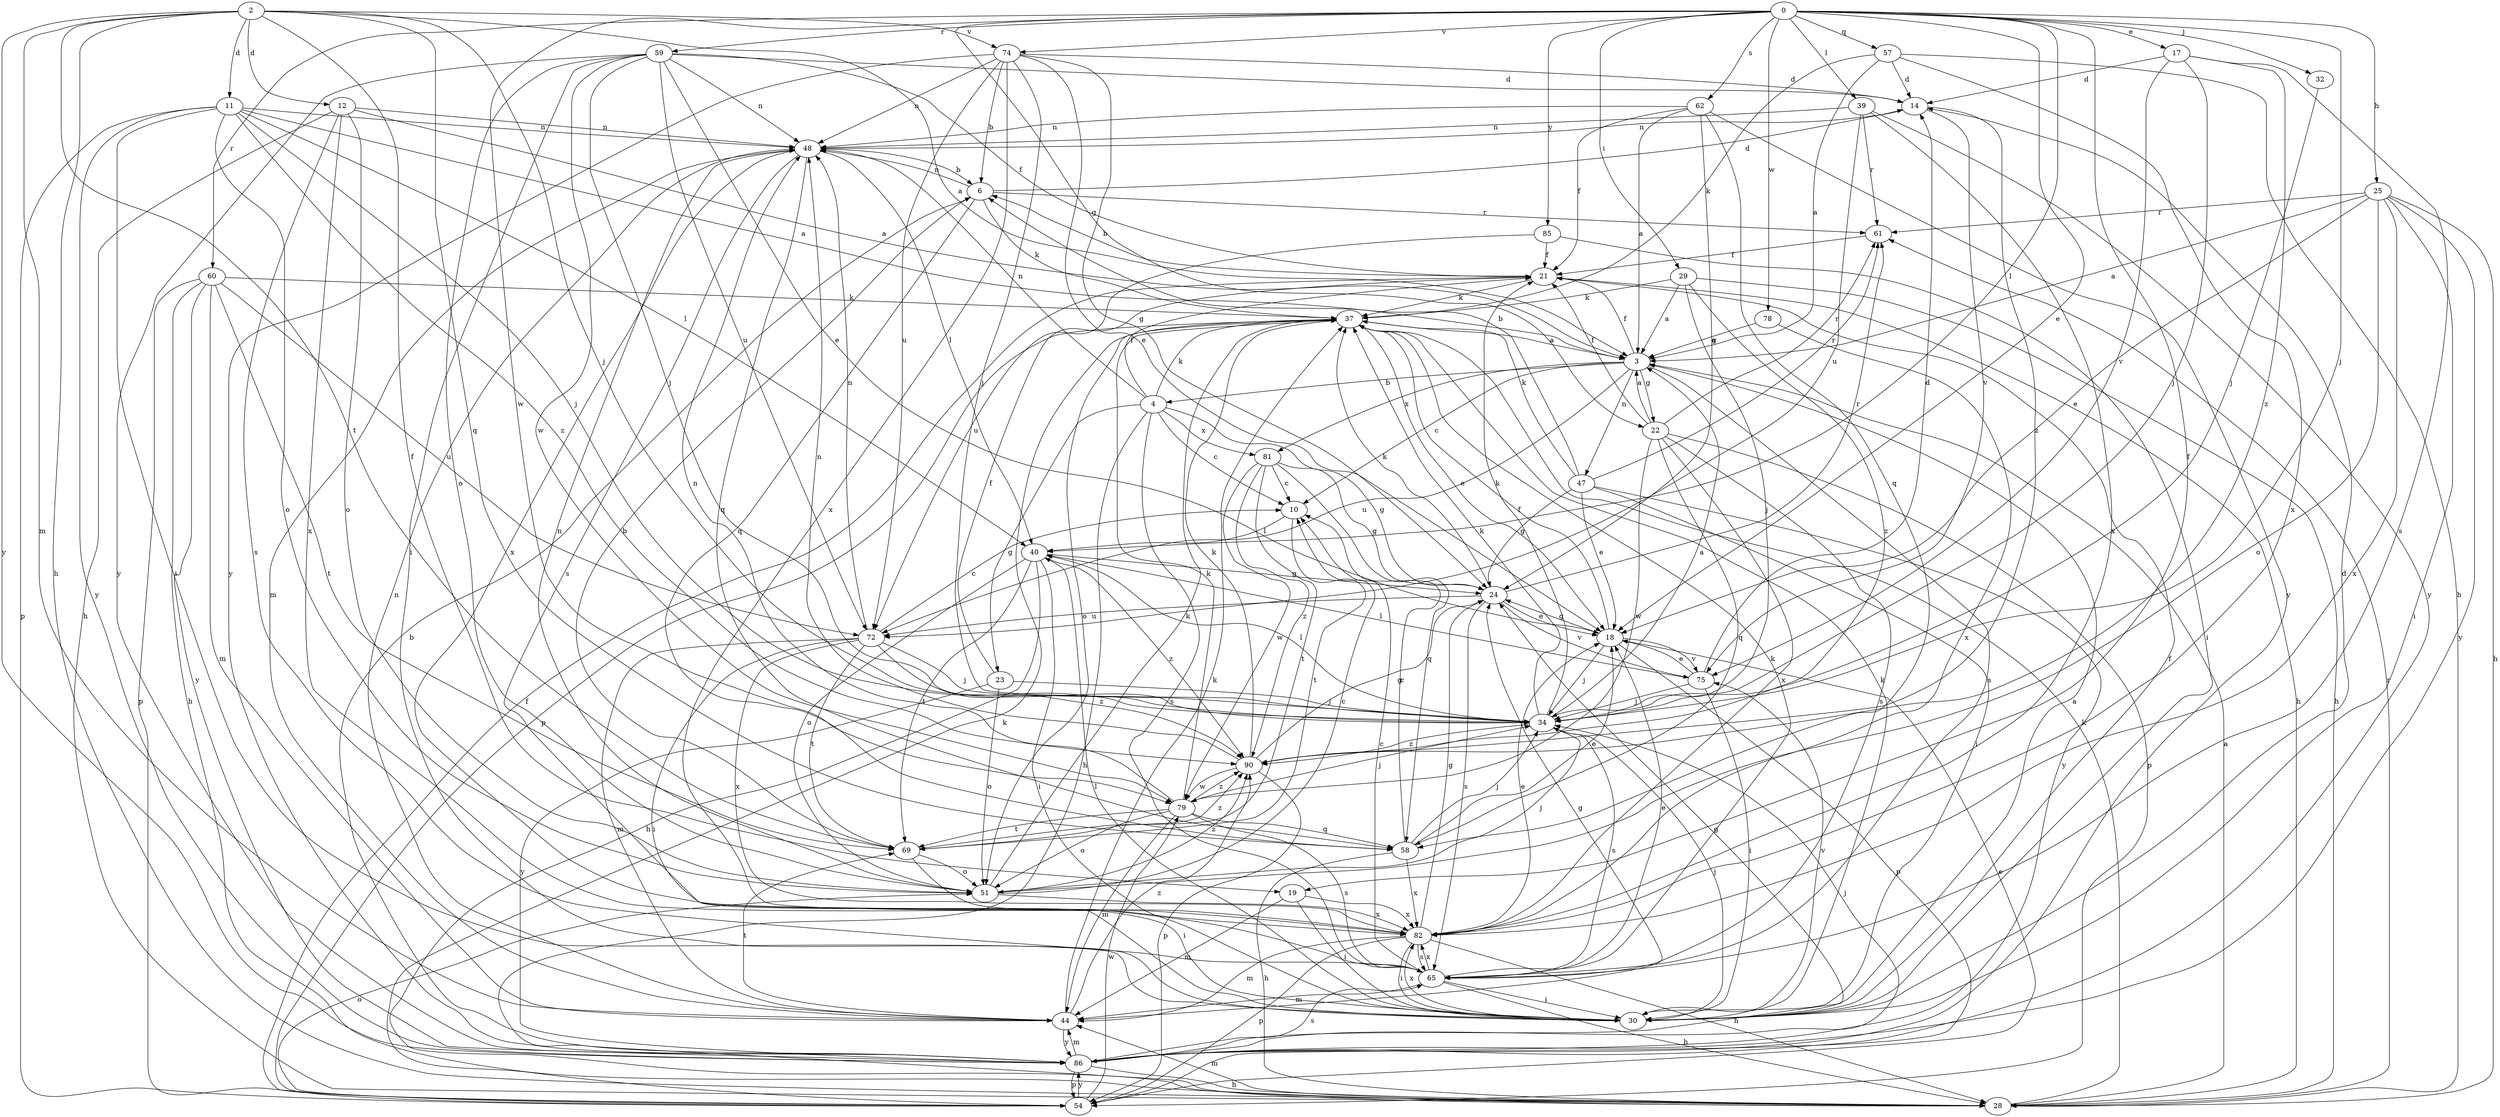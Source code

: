 strict digraph  {
0;
2;
3;
4;
6;
10;
11;
12;
14;
17;
18;
19;
21;
22;
23;
24;
25;
28;
29;
30;
32;
34;
37;
39;
40;
44;
47;
48;
51;
54;
57;
58;
59;
60;
61;
62;
65;
69;
72;
74;
75;
78;
79;
81;
82;
85;
86;
90;
0 -> 17  [label=e];
0 -> 18  [label=e];
0 -> 19  [label=f];
0 -> 22  [label=g];
0 -> 25  [label=h];
0 -> 29  [label=i];
0 -> 32  [label=j];
0 -> 34  [label=j];
0 -> 39  [label=l];
0 -> 40  [label=l];
0 -> 57  [label=q];
0 -> 59  [label=r];
0 -> 60  [label=r];
0 -> 62  [label=s];
0 -> 74  [label=v];
0 -> 78  [label=w];
0 -> 79  [label=w];
0 -> 85  [label=y];
2 -> 3  [label=a];
2 -> 11  [label=d];
2 -> 12  [label=d];
2 -> 19  [label=f];
2 -> 28  [label=h];
2 -> 34  [label=j];
2 -> 44  [label=m];
2 -> 58  [label=q];
2 -> 69  [label=t];
2 -> 74  [label=v];
2 -> 86  [label=y];
3 -> 4  [label=b];
3 -> 10  [label=c];
3 -> 21  [label=f];
3 -> 22  [label=g];
3 -> 47  [label=n];
3 -> 65  [label=s];
3 -> 72  [label=u];
3 -> 81  [label=x];
4 -> 10  [label=c];
4 -> 21  [label=f];
4 -> 23  [label=g];
4 -> 24  [label=g];
4 -> 28  [label=h];
4 -> 37  [label=k];
4 -> 48  [label=n];
4 -> 65  [label=s];
4 -> 81  [label=x];
6 -> 14  [label=d];
6 -> 37  [label=k];
6 -> 48  [label=n];
6 -> 58  [label=q];
6 -> 61  [label=r];
10 -> 40  [label=l];
10 -> 69  [label=t];
11 -> 3  [label=a];
11 -> 30  [label=i];
11 -> 34  [label=j];
11 -> 40  [label=l];
11 -> 48  [label=n];
11 -> 51  [label=o];
11 -> 54  [label=p];
11 -> 86  [label=y];
11 -> 90  [label=z];
12 -> 3  [label=a];
12 -> 28  [label=h];
12 -> 48  [label=n];
12 -> 51  [label=o];
12 -> 65  [label=s];
12 -> 82  [label=x];
14 -> 48  [label=n];
14 -> 75  [label=v];
14 -> 90  [label=z];
17 -> 14  [label=d];
17 -> 34  [label=j];
17 -> 65  [label=s];
17 -> 75  [label=v];
17 -> 90  [label=z];
18 -> 24  [label=g];
18 -> 34  [label=j];
18 -> 37  [label=k];
18 -> 54  [label=p];
18 -> 75  [label=v];
19 -> 30  [label=i];
19 -> 44  [label=m];
19 -> 82  [label=x];
21 -> 6  [label=b];
21 -> 28  [label=h];
21 -> 37  [label=k];
22 -> 3  [label=a];
22 -> 21  [label=f];
22 -> 54  [label=p];
22 -> 58  [label=q];
22 -> 61  [label=r];
22 -> 65  [label=s];
22 -> 79  [label=w];
22 -> 82  [label=x];
23 -> 21  [label=f];
23 -> 34  [label=j];
23 -> 51  [label=o];
23 -> 86  [label=y];
24 -> 18  [label=e];
24 -> 37  [label=k];
24 -> 61  [label=r];
24 -> 65  [label=s];
24 -> 72  [label=u];
24 -> 75  [label=v];
25 -> 3  [label=a];
25 -> 18  [label=e];
25 -> 28  [label=h];
25 -> 30  [label=i];
25 -> 51  [label=o];
25 -> 61  [label=r];
25 -> 82  [label=x];
25 -> 86  [label=y];
28 -> 3  [label=a];
28 -> 37  [label=k];
28 -> 44  [label=m];
28 -> 61  [label=r];
29 -> 3  [label=a];
29 -> 28  [label=h];
29 -> 34  [label=j];
29 -> 37  [label=k];
29 -> 90  [label=z];
30 -> 3  [label=a];
30 -> 14  [label=d];
30 -> 21  [label=f];
30 -> 34  [label=j];
30 -> 37  [label=k];
30 -> 40  [label=l];
30 -> 75  [label=v];
30 -> 82  [label=x];
32 -> 34  [label=j];
34 -> 3  [label=a];
34 -> 21  [label=f];
34 -> 37  [label=k];
34 -> 40  [label=l];
34 -> 65  [label=s];
34 -> 90  [label=z];
37 -> 3  [label=a];
37 -> 18  [label=e];
37 -> 51  [label=o];
37 -> 54  [label=p];
39 -> 48  [label=n];
39 -> 61  [label=r];
39 -> 72  [label=u];
39 -> 82  [label=x];
39 -> 86  [label=y];
40 -> 24  [label=g];
40 -> 28  [label=h];
40 -> 30  [label=i];
40 -> 51  [label=o];
40 -> 69  [label=t];
40 -> 90  [label=z];
44 -> 24  [label=g];
44 -> 37  [label=k];
44 -> 48  [label=n];
44 -> 69  [label=t];
44 -> 86  [label=y];
44 -> 90  [label=z];
47 -> 6  [label=b];
47 -> 18  [label=e];
47 -> 24  [label=g];
47 -> 30  [label=i];
47 -> 37  [label=k];
47 -> 61  [label=r];
47 -> 86  [label=y];
48 -> 6  [label=b];
48 -> 40  [label=l];
48 -> 44  [label=m];
48 -> 58  [label=q];
48 -> 65  [label=s];
48 -> 82  [label=x];
51 -> 10  [label=c];
51 -> 34  [label=j];
51 -> 37  [label=k];
51 -> 48  [label=n];
51 -> 82  [label=x];
51 -> 90  [label=z];
54 -> 18  [label=e];
54 -> 21  [label=f];
54 -> 37  [label=k];
54 -> 51  [label=o];
54 -> 79  [label=w];
54 -> 86  [label=y];
57 -> 3  [label=a];
57 -> 14  [label=d];
57 -> 28  [label=h];
57 -> 37  [label=k];
57 -> 82  [label=x];
58 -> 10  [label=c];
58 -> 18  [label=e];
58 -> 28  [label=h];
58 -> 34  [label=j];
58 -> 82  [label=x];
59 -> 14  [label=d];
59 -> 18  [label=e];
59 -> 21  [label=f];
59 -> 30  [label=i];
59 -> 34  [label=j];
59 -> 48  [label=n];
59 -> 51  [label=o];
59 -> 72  [label=u];
59 -> 79  [label=w];
59 -> 86  [label=y];
60 -> 28  [label=h];
60 -> 37  [label=k];
60 -> 44  [label=m];
60 -> 54  [label=p];
60 -> 69  [label=t];
60 -> 72  [label=u];
60 -> 86  [label=y];
61 -> 21  [label=f];
62 -> 3  [label=a];
62 -> 21  [label=f];
62 -> 24  [label=g];
62 -> 48  [label=n];
62 -> 58  [label=q];
62 -> 86  [label=y];
65 -> 10  [label=c];
65 -> 18  [label=e];
65 -> 28  [label=h];
65 -> 30  [label=i];
65 -> 37  [label=k];
65 -> 44  [label=m];
65 -> 82  [label=x];
69 -> 6  [label=b];
69 -> 30  [label=i];
69 -> 51  [label=o];
69 -> 90  [label=z];
72 -> 10  [label=c];
72 -> 30  [label=i];
72 -> 34  [label=j];
72 -> 44  [label=m];
72 -> 48  [label=n];
72 -> 69  [label=t];
72 -> 82  [label=x];
72 -> 90  [label=z];
74 -> 6  [label=b];
74 -> 14  [label=d];
74 -> 18  [label=e];
74 -> 24  [label=g];
74 -> 34  [label=j];
74 -> 48  [label=n];
74 -> 72  [label=u];
74 -> 82  [label=x];
74 -> 86  [label=y];
75 -> 14  [label=d];
75 -> 18  [label=e];
75 -> 30  [label=i];
75 -> 34  [label=j];
75 -> 40  [label=l];
78 -> 3  [label=a];
78 -> 82  [label=x];
79 -> 34  [label=j];
79 -> 37  [label=k];
79 -> 44  [label=m];
79 -> 48  [label=n];
79 -> 51  [label=o];
79 -> 58  [label=q];
79 -> 65  [label=s];
79 -> 69  [label=t];
79 -> 90  [label=z];
81 -> 10  [label=c];
81 -> 24  [label=g];
81 -> 58  [label=q];
81 -> 69  [label=t];
81 -> 79  [label=w];
81 -> 90  [label=z];
82 -> 18  [label=e];
82 -> 24  [label=g];
82 -> 28  [label=h];
82 -> 30  [label=i];
82 -> 44  [label=m];
82 -> 54  [label=p];
82 -> 65  [label=s];
85 -> 21  [label=f];
85 -> 30  [label=i];
85 -> 72  [label=u];
86 -> 6  [label=b];
86 -> 24  [label=g];
86 -> 28  [label=h];
86 -> 34  [label=j];
86 -> 44  [label=m];
86 -> 54  [label=p];
86 -> 65  [label=s];
90 -> 24  [label=g];
90 -> 37  [label=k];
90 -> 48  [label=n];
90 -> 54  [label=p];
90 -> 79  [label=w];
}
